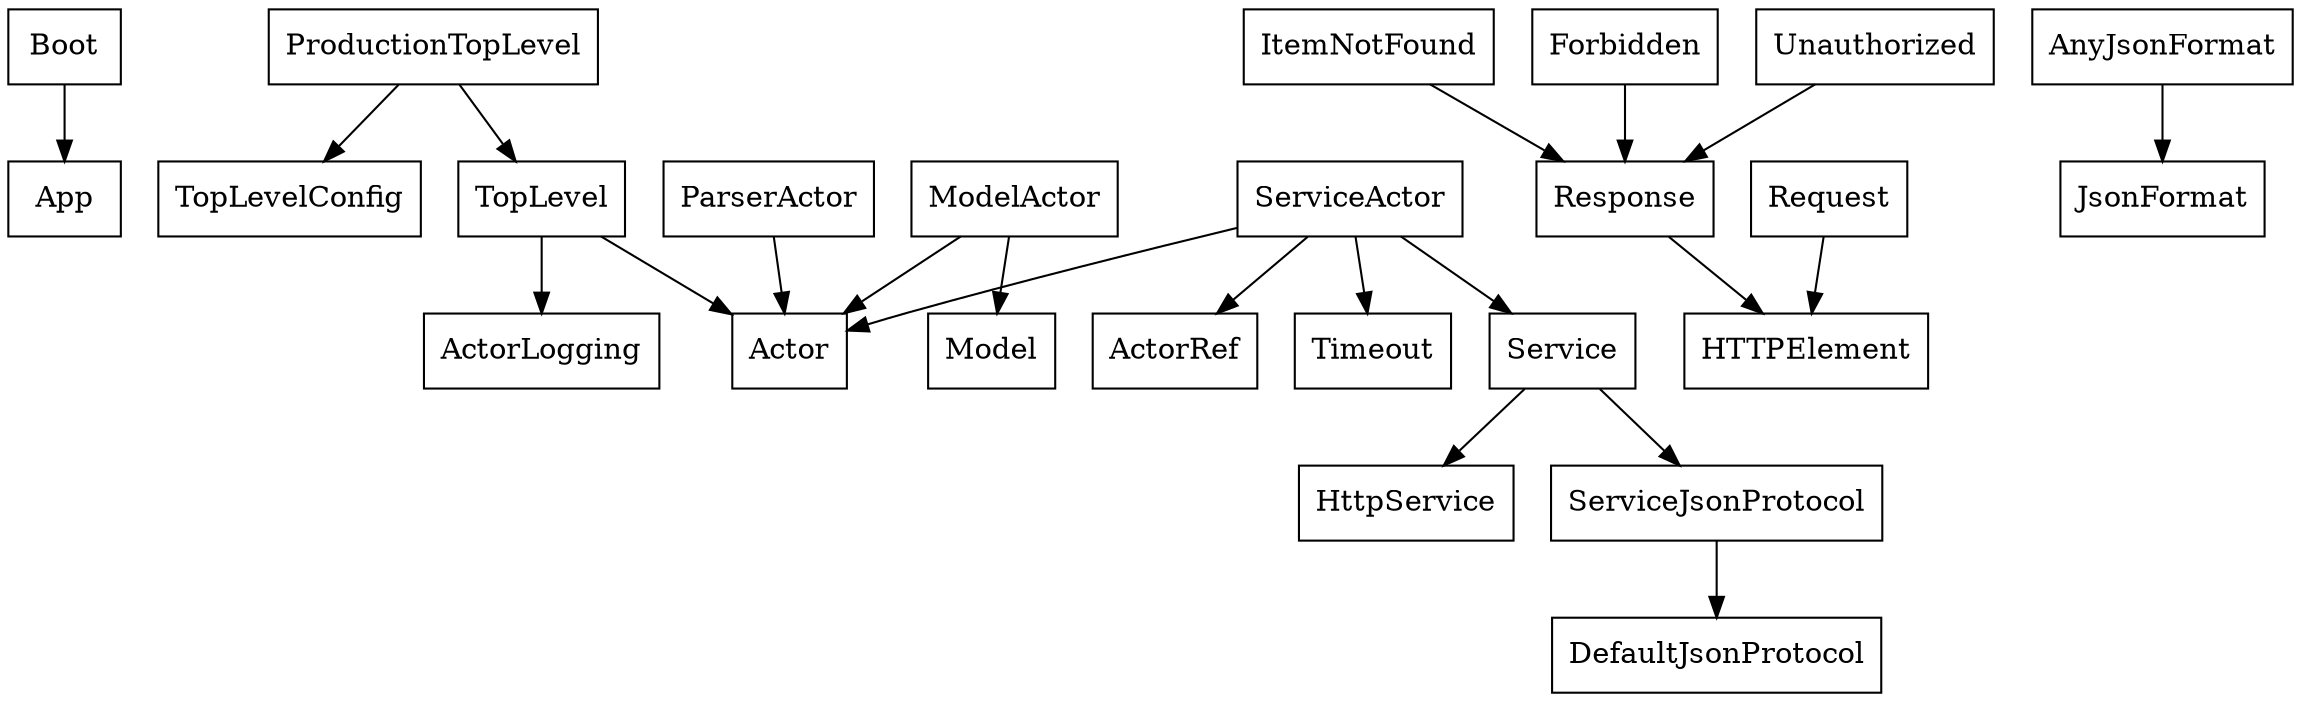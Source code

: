 digraph diagram {

node [shape = "record"]

"Boot" 
  "Boot" -> "App";

"ProductionTopLevel" 
  "ProductionTopLevel" -> "TopLevel";
  "ProductionTopLevel" -> "TopLevelConfig";

"TopLevelConfig" 

"TopLevel" 
  "TopLevel" -> "Actor";
  "TopLevel" -> "ActorLogging";

"Model" 

"ModelActor" 

"ItemNotFound" 
  "ItemNotFound" -> "Response"

"Forbidden"  
  "Forbidden" -> "Response"

"Unauthorized"  
  "Unauthorized" -> "Response"  

"ModelActor" 
  "ModelActor" -> "Actor";
  "ModelActor" -> "Model";

"Request"
  "Request" -> "HTTPElement";

"Response" 
  "Response" -> "HTTPElement";

"HTTPElement"
  
"ParserActor" 
  "ParserActor" -> "Actor";

"ServiceActor" 
  "ServiceActor" -> "ActorRef";
  "ServiceActor" -> "Timeout";
  "ServiceActor" -> "Actor";
  "ServiceActor" -> "Service";

"Service" 
  "Service" -> "HttpService";
  "Service" -> "ServiceJsonProtocol";

"ServiceJsonProtocol" 
  "ServiceJsonProtocol" -> "DefaultJsonProtocol";

"AnyJsonFormat" 
  "AnyJsonFormat" -> "JsonFormat";
}